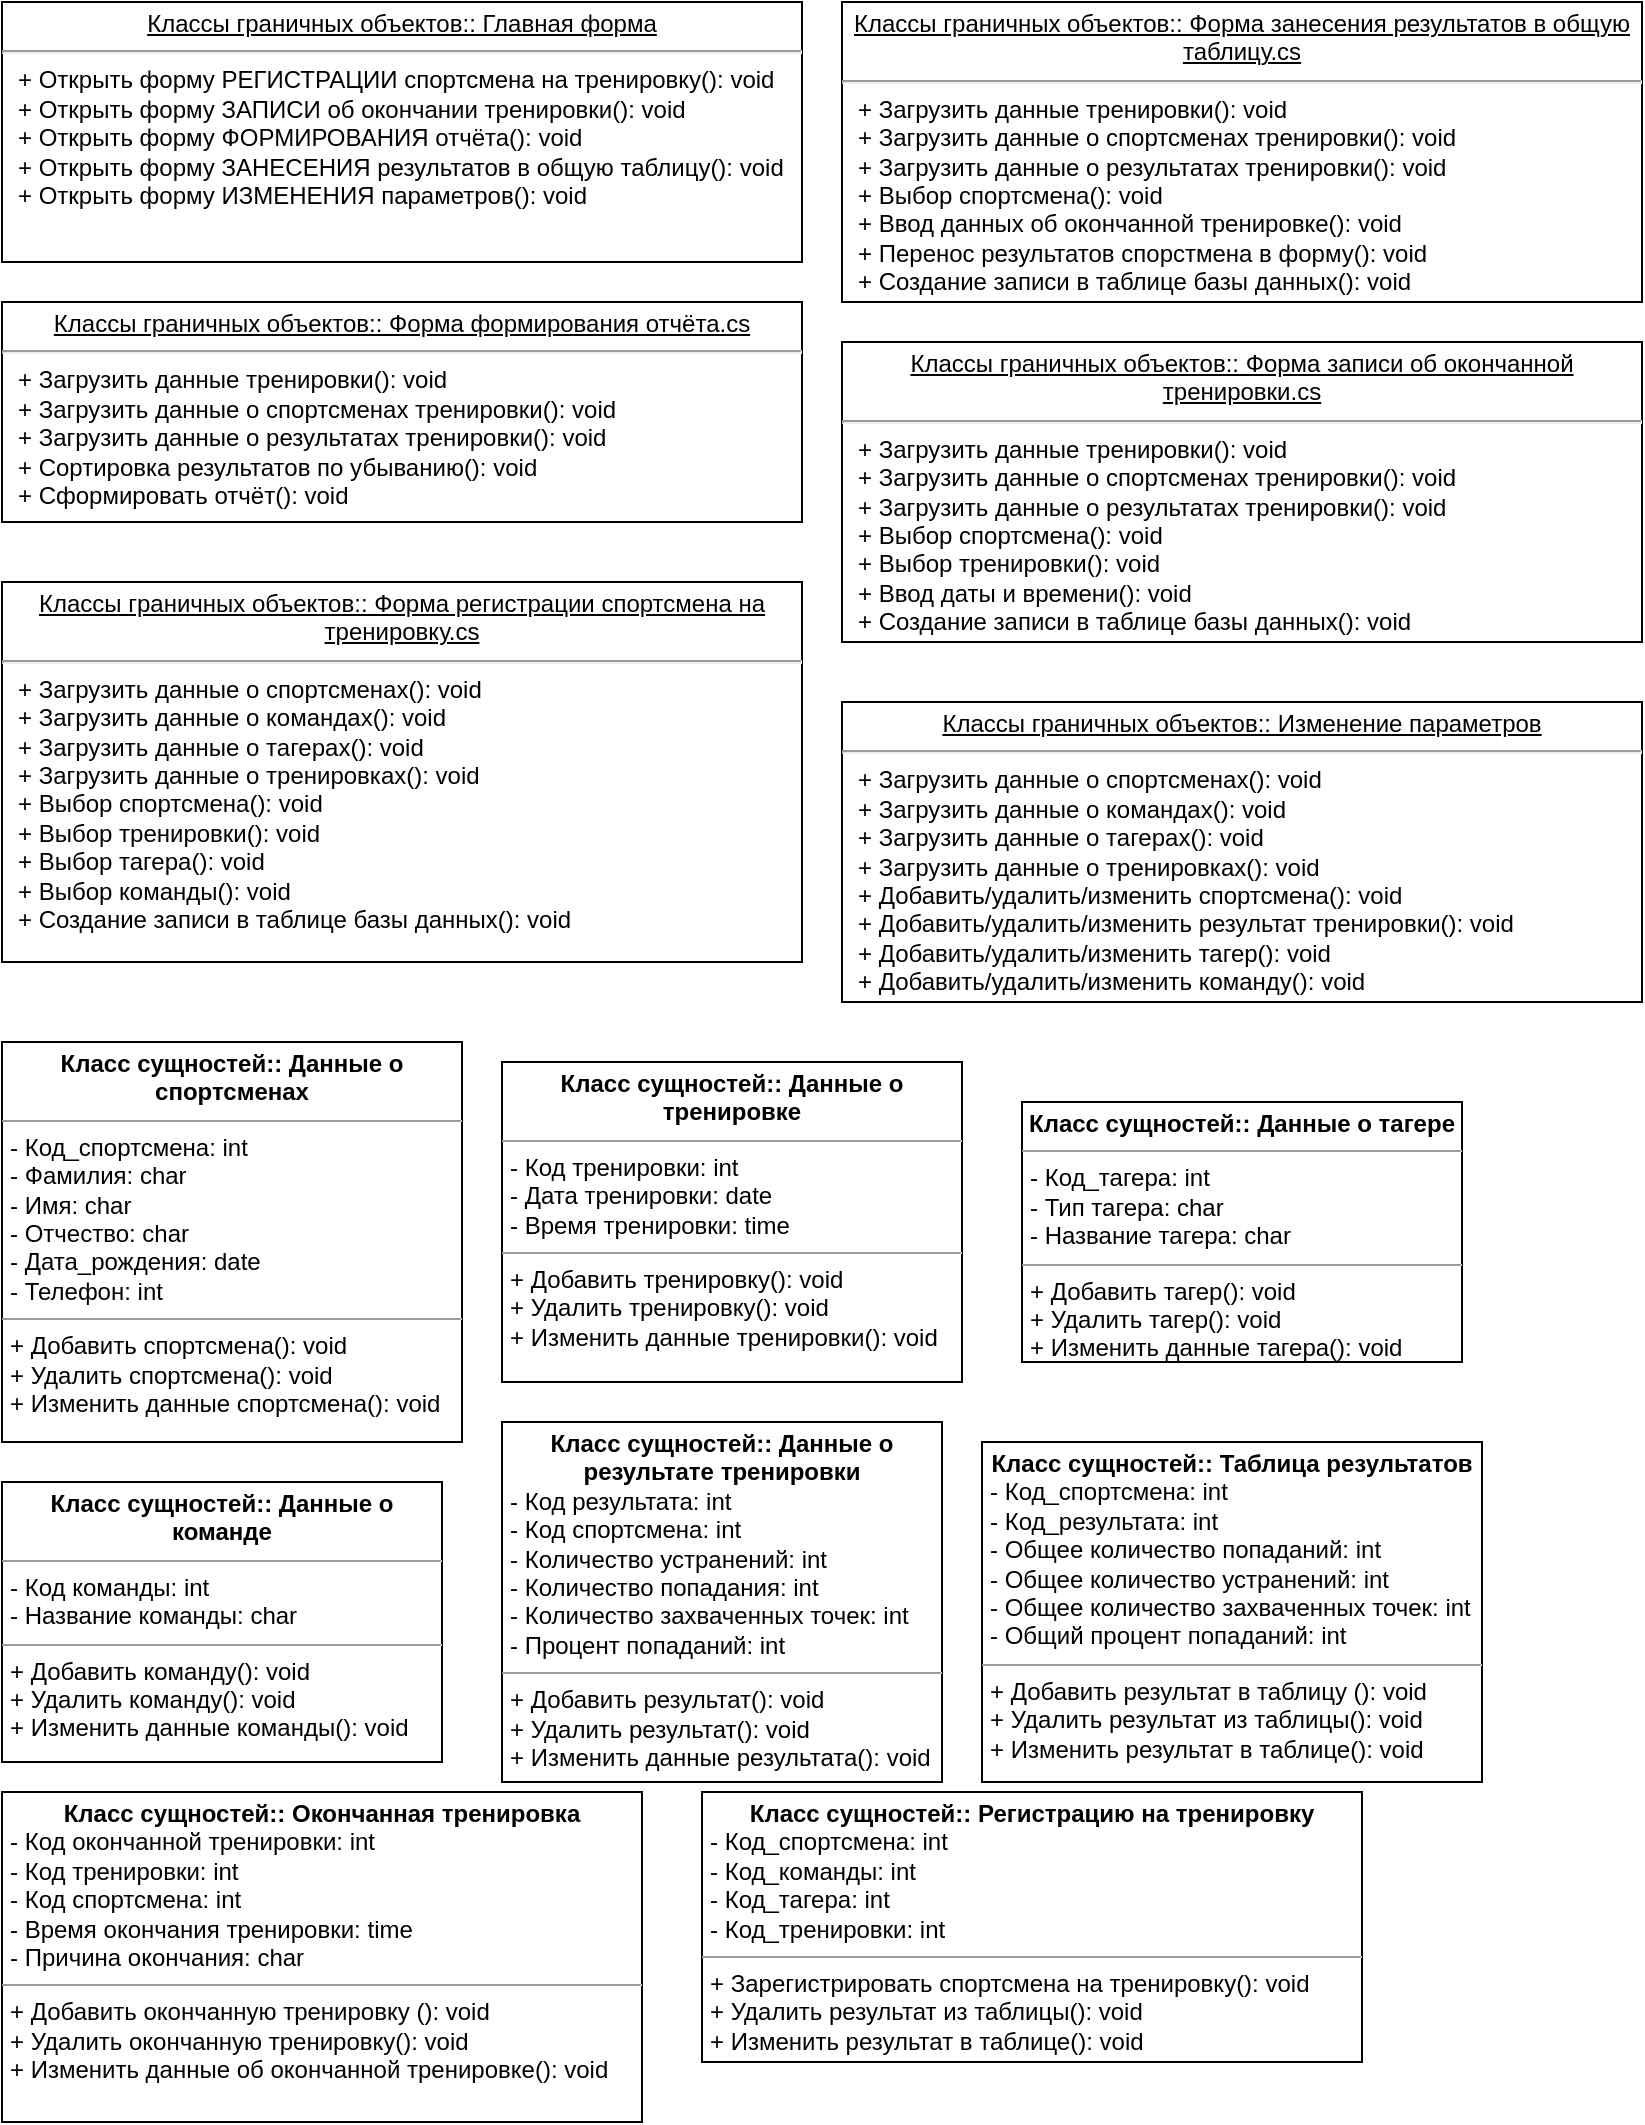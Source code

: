 <mxfile version="22.1.3" type="device">
  <diagram name="Страница — 1" id="Qu0wm0MgUiS_f0kj7Ct0">
    <mxGraphModel dx="1659" dy="1654" grid="1" gridSize="10" guides="1" tooltips="1" connect="1" arrows="1" fold="1" page="1" pageScale="1" pageWidth="827" pageHeight="1169" math="0" shadow="0">
      <root>
        <mxCell id="0" />
        <mxCell id="1" parent="0" />
        <mxCell id="mhlp-eTYFJu1O5pDRAgd-3" value="&lt;p style=&quot;margin:0px;margin-top:4px;text-align:center;text-decoration:underline;&quot;&gt;Классы граничных объектов:: Главная форма&lt;br&gt;&lt;/p&gt;&lt;hr&gt;&lt;p style=&quot;margin:0px;margin-left:8px;&quot;&gt;+ Открыть форму РЕГИСТРАЦИИ спортсмена на тренировку(): void&lt;br&gt;+ Открыть форму ЗАПИСИ об окончании тренировки(): void&lt;br&gt;+ Открыть форму ФОРМИРОВАНИЯ отчёта(): void&lt;br&gt;&lt;/p&gt;&lt;p style=&quot;margin:0px;margin-left:8px;&quot;&gt;+ Открыть форму ЗАНЕСЕНИЯ результатов в общую таблицу(): void&lt;br&gt;&lt;/p&gt;&lt;p style=&quot;margin:0px;margin-left:8px;&quot;&gt;+ Открыть форму ИЗМЕНЕНИЯ параметров(): void&lt;br&gt;&lt;/p&gt;" style="verticalAlign=top;align=left;overflow=fill;fontSize=12;fontFamily=Helvetica;html=1;whiteSpace=wrap;" parent="1" vertex="1">
          <mxGeometry x="-110" y="-310" width="400" height="130" as="geometry" />
        </mxCell>
        <mxCell id="mhlp-eTYFJu1O5pDRAgd-4" value="&lt;p style=&quot;margin:0px;margin-top:4px;text-align:center;text-decoration:underline;&quot;&gt;Классы граничных объектов:: Форма формирования отчёта.cs&lt;br&gt;&lt;/p&gt;&lt;hr&gt;&lt;p style=&quot;margin:0px;margin-left:8px;&quot;&gt;+ Загрузить данные тренировки(): void&lt;br&gt;+ Загрузить данные о спортсменах тренировки(): void&lt;br&gt;+ Загрузить данные о результатах тренировки(): void&lt;br&gt;&lt;/p&gt;&lt;p style=&quot;margin:0px;margin-left:8px;&quot;&gt;+ Сортировка результатов по убыванию(): void&lt;br&gt;&lt;/p&gt;&lt;p style=&quot;margin:0px;margin-left:8px;&quot;&gt;+ Сформировать отчёт(): void&lt;br&gt;&lt;/p&gt;" style="verticalAlign=top;align=left;overflow=fill;fontSize=12;fontFamily=Helvetica;html=1;whiteSpace=wrap;" parent="1" vertex="1">
          <mxGeometry x="-110" y="-160" width="400" height="110" as="geometry" />
        </mxCell>
        <mxCell id="mhlp-eTYFJu1O5pDRAgd-5" value="&lt;p style=&quot;margin:0px;margin-top:4px;text-align:center;text-decoration:underline;&quot;&gt;Классы граничных объектов:: Форма занесения результатов в общую таблицу.cs&lt;br&gt;&lt;/p&gt;&lt;hr&gt;&lt;p style=&quot;margin:0px;margin-left:8px;&quot;&gt;+ Загрузить данные тренировки(): void&lt;br&gt;+ Загрузить данные о спортсменах тренировки(): void&lt;br&gt;+ Загрузить данные о результатах тренировки(): void&lt;br&gt;&lt;/p&gt;&lt;p style=&quot;margin:0px;margin-left:8px;&quot;&gt;+ Выбор спортсмена(): void&lt;br&gt;&lt;/p&gt;&lt;p style=&quot;margin:0px;margin-left:8px;&quot;&gt;+ Ввод данных об окончанной тренировке(): void&lt;/p&gt;&lt;p style=&quot;margin:0px;margin-left:8px;&quot;&gt;+ Перенос результатов спорстмена в форму(): void&lt;br&gt;&lt;/p&gt;&lt;p style=&quot;margin:0px;margin-left:8px;&quot;&gt;+ Создание записи в таблице базы данных(): void&lt;br&gt;&lt;/p&gt;" style="verticalAlign=top;align=left;overflow=fill;fontSize=12;fontFamily=Helvetica;html=1;whiteSpace=wrap;" parent="1" vertex="1">
          <mxGeometry x="310" y="-310" width="400" height="150" as="geometry" />
        </mxCell>
        <mxCell id="mhlp-eTYFJu1O5pDRAgd-7" value="&lt;p style=&quot;margin:0px;margin-top:4px;text-align:center;text-decoration:underline;&quot;&gt;Классы граничных объектов:: Форма записи об окончанной тренировки.cs&lt;br&gt;&lt;/p&gt;&lt;hr&gt;&lt;p style=&quot;margin:0px;margin-left:8px;&quot;&gt;+ Загрузить данные тренировки(): void&lt;br&gt;+ Загрузить данные о спортсменах тренировки(): void&lt;br&gt;+ Загрузить данные о результатах тренировки(): void&lt;br&gt;&lt;/p&gt;&lt;p style=&quot;margin:0px;margin-left:8px;&quot;&gt;+ Выбор спортсмена(): void&lt;br&gt;&lt;/p&gt;&lt;p style=&quot;margin:0px;margin-left:8px;&quot;&gt;+ Выбор тренировки(): void&lt;/p&gt;&lt;p style=&quot;margin:0px;margin-left:8px;&quot;&gt;+ Ввод даты и времени(): void&lt;br&gt;&lt;/p&gt;&lt;p style=&quot;margin:0px;margin-left:8px;&quot;&gt;+ Создание записи в таблице базы данных(): void&lt;br&gt;&lt;/p&gt;" style="verticalAlign=top;align=left;overflow=fill;fontSize=12;fontFamily=Helvetica;html=1;whiteSpace=wrap;" parent="1" vertex="1">
          <mxGeometry x="310" y="-140" width="400" height="150" as="geometry" />
        </mxCell>
        <mxCell id="mhlp-eTYFJu1O5pDRAgd-8" value="&lt;p style=&quot;margin:0px;margin-top:4px;text-align:center;text-decoration:underline;&quot;&gt;Классы граничных объектов:: Форма регистрации спортсмена на тренировку.cs&lt;br&gt;&lt;/p&gt;&lt;hr&gt;&lt;p style=&quot;margin:0px;margin-left:8px;&quot;&gt;+ Загрузить данные о спортсменах(): void&lt;br&gt;+ Загрузить данные о командах(): void&lt;br&gt;+ Загрузить данные о тагерах(): void&lt;br&gt;&lt;/p&gt;&lt;p style=&quot;margin:0px;margin-left:8px;&quot;&gt;+ Загрузить данные о тренировках(): void&lt;br&gt;&lt;/p&gt;&lt;p style=&quot;margin:0px;margin-left:8px;&quot;&gt;+ Выбор спортсмена(): void&lt;br&gt;&lt;/p&gt;&lt;p style=&quot;margin:0px;margin-left:8px;&quot;&gt;+ Выбор тренировки(): void&lt;/p&gt;&lt;p style=&quot;margin:0px;margin-left:8px;&quot;&gt;+ Выбор тагера(): void&lt;br&gt;&lt;/p&gt;&lt;p style=&quot;margin:0px;margin-left:8px;&quot;&gt;+ Выбор команды(): void&lt;br&gt;&lt;/p&gt;&lt;p style=&quot;margin:0px;margin-left:8px;&quot;&gt;&lt;span style=&quot;background-color: initial;&quot;&gt;+ Создание записи в таблице базы данных(): void&lt;/span&gt;&lt;br&gt;&lt;/p&gt;" style="verticalAlign=top;align=left;overflow=fill;fontSize=12;fontFamily=Helvetica;html=1;whiteSpace=wrap;" parent="1" vertex="1">
          <mxGeometry x="-110" y="-20" width="400" height="190" as="geometry" />
        </mxCell>
        <mxCell id="mhlp-eTYFJu1O5pDRAgd-9" value="&lt;p style=&quot;margin:0px;margin-top:4px;text-align:center;text-decoration:underline;&quot;&gt;Классы граничных объектов:: Изменение параметров&lt;br&gt;&lt;/p&gt;&lt;hr&gt;&lt;p style=&quot;margin:0px;margin-left:8px;&quot;&gt;+ Загрузить данные о спортсменах(): void&lt;br&gt;+ Загрузить данные о командах(): void&lt;br&gt;+ Загрузить данные о тагерах(): void&lt;br&gt;&lt;/p&gt;&lt;p style=&quot;margin:0px;margin-left:8px;&quot;&gt;+ Загрузить данные о тренировках(): void&lt;br&gt;&lt;/p&gt;&lt;p style=&quot;margin:0px;margin-left:8px;&quot;&gt;+ Добавить/удалить/изменить спортсмена(): void&lt;br&gt;&lt;/p&gt;&lt;p style=&quot;margin:0px;margin-left:8px;&quot;&gt;+ Добавить/удалить/изменить результат тренировки(): void&lt;/p&gt;&lt;p style=&quot;margin:0px;margin-left:8px;&quot;&gt;+ Добавить/удалить/изменить тагер(): void&lt;br&gt;&lt;/p&gt;&lt;p style=&quot;margin:0px;margin-left:8px;&quot;&gt;+&amp;nbsp;Добавить/удалить/изменить команду(): void&lt;/p&gt;" style="verticalAlign=top;align=left;overflow=fill;fontSize=12;fontFamily=Helvetica;html=1;whiteSpace=wrap;" parent="1" vertex="1">
          <mxGeometry x="310" y="40" width="400" height="150" as="geometry" />
        </mxCell>
        <mxCell id="mhlp-eTYFJu1O5pDRAgd-10" value="&lt;p style=&quot;margin:0px;margin-top:4px;text-align:center;&quot;&gt;&lt;b&gt;Класс сущностей:: Данные о спортсменах&lt;/b&gt;&lt;/p&gt;&lt;hr size=&quot;1&quot;&gt;&lt;p style=&quot;margin:0px;margin-left:4px;&quot;&gt;- Код_спортсмена: int&lt;br&gt;- Фамилия: char&lt;/p&gt;&lt;p style=&quot;margin:0px;margin-left:4px;&quot;&gt;- Имя: char&lt;/p&gt;&lt;p style=&quot;margin:0px;margin-left:4px;&quot;&gt;- Отчество: char&lt;/p&gt;&lt;p style=&quot;margin:0px;margin-left:4px;&quot;&gt;- Дата_рождения: date&lt;/p&gt;&lt;p style=&quot;margin:0px;margin-left:4px;&quot;&gt;- Телефон: int&lt;/p&gt;&lt;hr size=&quot;1&quot;&gt;&lt;p style=&quot;margin:0px;margin-left:4px;&quot;&gt;+ Добавить спортсмена(): void&lt;br&gt;+ Удалить спортсмена(): void&lt;br&gt;&lt;/p&gt;&lt;p style=&quot;margin:0px;margin-left:4px;&quot;&gt;+ Изменить данные спортсмена(): void&lt;br&gt;&lt;/p&gt;" style="verticalAlign=top;align=left;overflow=fill;fontSize=12;fontFamily=Helvetica;html=1;whiteSpace=wrap;" parent="1" vertex="1">
          <mxGeometry x="-110" y="210" width="230" height="200" as="geometry" />
        </mxCell>
        <mxCell id="mhlp-eTYFJu1O5pDRAgd-11" value="&lt;p style=&quot;margin:0px;margin-top:4px;text-align:center;&quot;&gt;&lt;b&gt;Класс сущностей:: Данные о тренировке&lt;/b&gt;&lt;/p&gt;&lt;hr size=&quot;1&quot;&gt;&lt;p style=&quot;margin:0px;margin-left:4px;&quot;&gt;- Код тренировки: int&lt;br&gt;- Дата тренировки: date&lt;/p&gt;&lt;p style=&quot;margin:0px;margin-left:4px;&quot;&gt;- Время тренировки: time&lt;/p&gt;&lt;hr size=&quot;1&quot;&gt;&lt;p style=&quot;margin:0px;margin-left:4px;&quot;&gt;+ Добавить тренировку(): void&lt;br&gt;+ Удалить тренировку(): void&lt;br&gt;&lt;/p&gt;&lt;p style=&quot;margin:0px;margin-left:4px;&quot;&gt;+ Изменить данные тренировки(): void&lt;br&gt;&lt;/p&gt;" style="verticalAlign=top;align=left;overflow=fill;fontSize=12;fontFamily=Helvetica;html=1;whiteSpace=wrap;" parent="1" vertex="1">
          <mxGeometry x="140" y="220" width="230" height="160" as="geometry" />
        </mxCell>
        <mxCell id="mhlp-eTYFJu1O5pDRAgd-12" value="&lt;p style=&quot;margin:0px;margin-top:4px;text-align:center;&quot;&gt;&lt;b&gt;Класс сущностей:: Данные о тагере&lt;/b&gt;&lt;/p&gt;&lt;hr size=&quot;1&quot;&gt;&lt;p style=&quot;margin:0px;margin-left:4px;&quot;&gt;- Код_тагера: int&lt;br&gt;- Тип тагера: char&lt;/p&gt;&lt;p style=&quot;margin:0px;margin-left:4px;&quot;&gt;- Название тагера: char&lt;/p&gt;&lt;hr size=&quot;1&quot;&gt;&lt;p style=&quot;margin:0px;margin-left:4px;&quot;&gt;+ Добавить тагер(): void&lt;br&gt;+ Удалить тагер(): void&lt;br&gt;&lt;/p&gt;&lt;p style=&quot;margin:0px;margin-left:4px;&quot;&gt;+ Изменить данные тагера(): void&lt;br&gt;&lt;/p&gt;" style="verticalAlign=top;align=left;overflow=fill;fontSize=12;fontFamily=Helvetica;html=1;whiteSpace=wrap;" parent="1" vertex="1">
          <mxGeometry x="400" y="240" width="220" height="130" as="geometry" />
        </mxCell>
        <mxCell id="mhlp-eTYFJu1O5pDRAgd-13" value="&lt;p style=&quot;margin:0px;margin-top:4px;text-align:center;&quot;&gt;&lt;b&gt;Класс сущностей:: Данные о команде&lt;/b&gt;&lt;/p&gt;&lt;hr size=&quot;1&quot;&gt;&lt;p style=&quot;margin:0px;margin-left:4px;&quot;&gt;- Код команды: int&lt;br&gt;- Название команды: char&lt;/p&gt;&lt;hr size=&quot;1&quot;&gt;&lt;p style=&quot;margin:0px;margin-left:4px;&quot;&gt;+ Добавить команду(): void&lt;br&gt;+ Удалить команду(): void&lt;br&gt;&lt;/p&gt;&lt;p style=&quot;margin:0px;margin-left:4px;&quot;&gt;+ Изменить данные команды(): void&lt;br&gt;&lt;/p&gt;" style="verticalAlign=top;align=left;overflow=fill;fontSize=12;fontFamily=Helvetica;html=1;whiteSpace=wrap;" parent="1" vertex="1">
          <mxGeometry x="-110" y="430" width="220" height="140" as="geometry" />
        </mxCell>
        <mxCell id="G_WExZCxM53FgJ3CJvYQ-1" value="&lt;p style=&quot;margin:0px;margin-top:4px;text-align:center;&quot;&gt;&lt;b&gt;Класс сущностей:: Данные о результате тренировки&lt;/b&gt;&lt;/p&gt;&lt;p style=&quot;margin:0px;margin-left:4px;&quot;&gt;- Код результата: int&lt;/p&gt;&lt;p style=&quot;margin:0px;margin-left:4px;&quot;&gt;- Код спортсмена: int&lt;br&gt;- Количество устранений: int&lt;/p&gt;&lt;p style=&quot;margin:0px;margin-left:4px;&quot;&gt;- Количество попадания: int&lt;/p&gt;&lt;p style=&quot;margin:0px;margin-left:4px;&quot;&gt;- Количество захваченных точек: int&lt;br&gt;&lt;/p&gt;&lt;p style=&quot;margin:0px;margin-left:4px;&quot;&gt;- Процент попаданий: int&lt;br&gt;&lt;/p&gt;&lt;hr size=&quot;1&quot;&gt;&lt;p style=&quot;margin:0px;margin-left:4px;&quot;&gt;+ Добавить результат(): void&lt;br&gt;+ Удалить результат(): void&lt;br&gt;&lt;/p&gt;&lt;p style=&quot;margin:0px;margin-left:4px;&quot;&gt;+ Изменить данные результата(): void&lt;br&gt;&lt;/p&gt;" style="verticalAlign=top;align=left;overflow=fill;fontSize=12;fontFamily=Helvetica;html=1;whiteSpace=wrap;" parent="1" vertex="1">
          <mxGeometry x="140" y="400" width="220" height="180" as="geometry" />
        </mxCell>
        <mxCell id="G_WExZCxM53FgJ3CJvYQ-2" value="&lt;p style=&quot;margin:0px;margin-top:4px;text-align:center;&quot;&gt;&lt;b&gt;Класс сущностей:: Таблица результатов&lt;/b&gt;&lt;/p&gt;&lt;p style=&quot;margin:0px;margin-left:4px;&quot;&gt;- Код_спортсмена: int&lt;/p&gt;&lt;p style=&quot;margin:0px;margin-left:4px;&quot;&gt;- Код_результата: int&lt;br&gt;- Общее количество попаданий: int&lt;/p&gt;&lt;p style=&quot;margin:0px;margin-left:4px;&quot;&gt;- Общее количество устранений: int&lt;/p&gt;&lt;p style=&quot;margin:0px;margin-left:4px;&quot;&gt;- Общее количество захваченных точек: int&lt;br&gt;&lt;/p&gt;&lt;p style=&quot;margin:0px;margin-left:4px;&quot;&gt;- Общий процент попаданий: int&lt;br&gt;&lt;/p&gt;&lt;hr size=&quot;1&quot;&gt;&lt;p style=&quot;margin:0px;margin-left:4px;&quot;&gt;+ Добавить результат в таблицу (): void&lt;br&gt;+ Удалить результат из таблицы(): void&lt;br&gt;&lt;/p&gt;&lt;p style=&quot;margin:0px;margin-left:4px;&quot;&gt;+ Изменить результат в таблице(): void&lt;br&gt;&lt;/p&gt;" style="verticalAlign=top;align=left;overflow=fill;fontSize=12;fontFamily=Helvetica;html=1;whiteSpace=wrap;" parent="1" vertex="1">
          <mxGeometry x="380" y="410" width="250" height="170" as="geometry" />
        </mxCell>
        <mxCell id="G_WExZCxM53FgJ3CJvYQ-4" value="&lt;p style=&quot;margin:0px;margin-top:4px;text-align:center;&quot;&gt;&lt;b&gt;Класс сущностей:: Окончанная тренировка&lt;/b&gt;&lt;/p&gt;&lt;p style=&quot;margin:0px;margin-left:4px;&quot;&gt;- Код окончанной тренировки: int&lt;/p&gt;&lt;p style=&quot;margin:0px;margin-left:4px;&quot;&gt;- Код тренировки: int&lt;/p&gt;&lt;p style=&quot;margin:0px;margin-left:4px;&quot;&gt;- Код спортсмена: int&lt;br&gt;- Время окончания тренировки: time&lt;/p&gt;&lt;p style=&quot;margin:0px;margin-left:4px;&quot;&gt;- Причина окончания: char&lt;/p&gt;&lt;hr size=&quot;1&quot;&gt;&lt;p style=&quot;margin:0px;margin-left:4px;&quot;&gt;+ Добавить окончанную тренировку (): void&lt;br&gt;+ Удалить окончанную тренировку(): void&lt;br&gt;&lt;/p&gt;&lt;p style=&quot;margin:0px;margin-left:4px;&quot;&gt;+ Изменить данные об окончанной тренировке(): void&lt;br&gt;&lt;/p&gt;" style="verticalAlign=top;align=left;overflow=fill;fontSize=12;fontFamily=Helvetica;html=1;whiteSpace=wrap;" parent="1" vertex="1">
          <mxGeometry x="-110" y="585" width="320" height="165" as="geometry" />
        </mxCell>
        <mxCell id="wVeZF8HDo8xXXgALJRHr-1" value="&lt;p style=&quot;margin:0px;margin-top:4px;text-align:center;&quot;&gt;&lt;b&gt;Класс сущностей:: Регистрацию на тренировку&lt;/b&gt;&lt;/p&gt;&lt;p style=&quot;margin:0px;margin-left:4px;&quot;&gt;- Код_спортсмена: int&lt;/p&gt;&lt;p style=&quot;margin:0px;margin-left:4px;&quot;&gt;- Код_команды: int&lt;br&gt;- Код_тагера: int&lt;/p&gt;&lt;p style=&quot;margin:0px;margin-left:4px;&quot;&gt;- Код_тренировки: int&lt;/p&gt;&lt;hr size=&quot;1&quot;&gt;&lt;p style=&quot;margin:0px;margin-left:4px;&quot;&gt;+ Зарегистрировать спортсмена на тренировку(): void&lt;br&gt;+ Удалить результат из таблицы(): void&lt;br&gt;&lt;/p&gt;&lt;p style=&quot;margin:0px;margin-left:4px;&quot;&gt;+ Изменить результат в таблице(): void&lt;br&gt;&lt;/p&gt;" style="verticalAlign=top;align=left;overflow=fill;fontSize=12;fontFamily=Helvetica;html=1;whiteSpace=wrap;" parent="1" vertex="1">
          <mxGeometry x="240" y="585" width="330" height="135" as="geometry" />
        </mxCell>
      </root>
    </mxGraphModel>
  </diagram>
</mxfile>
